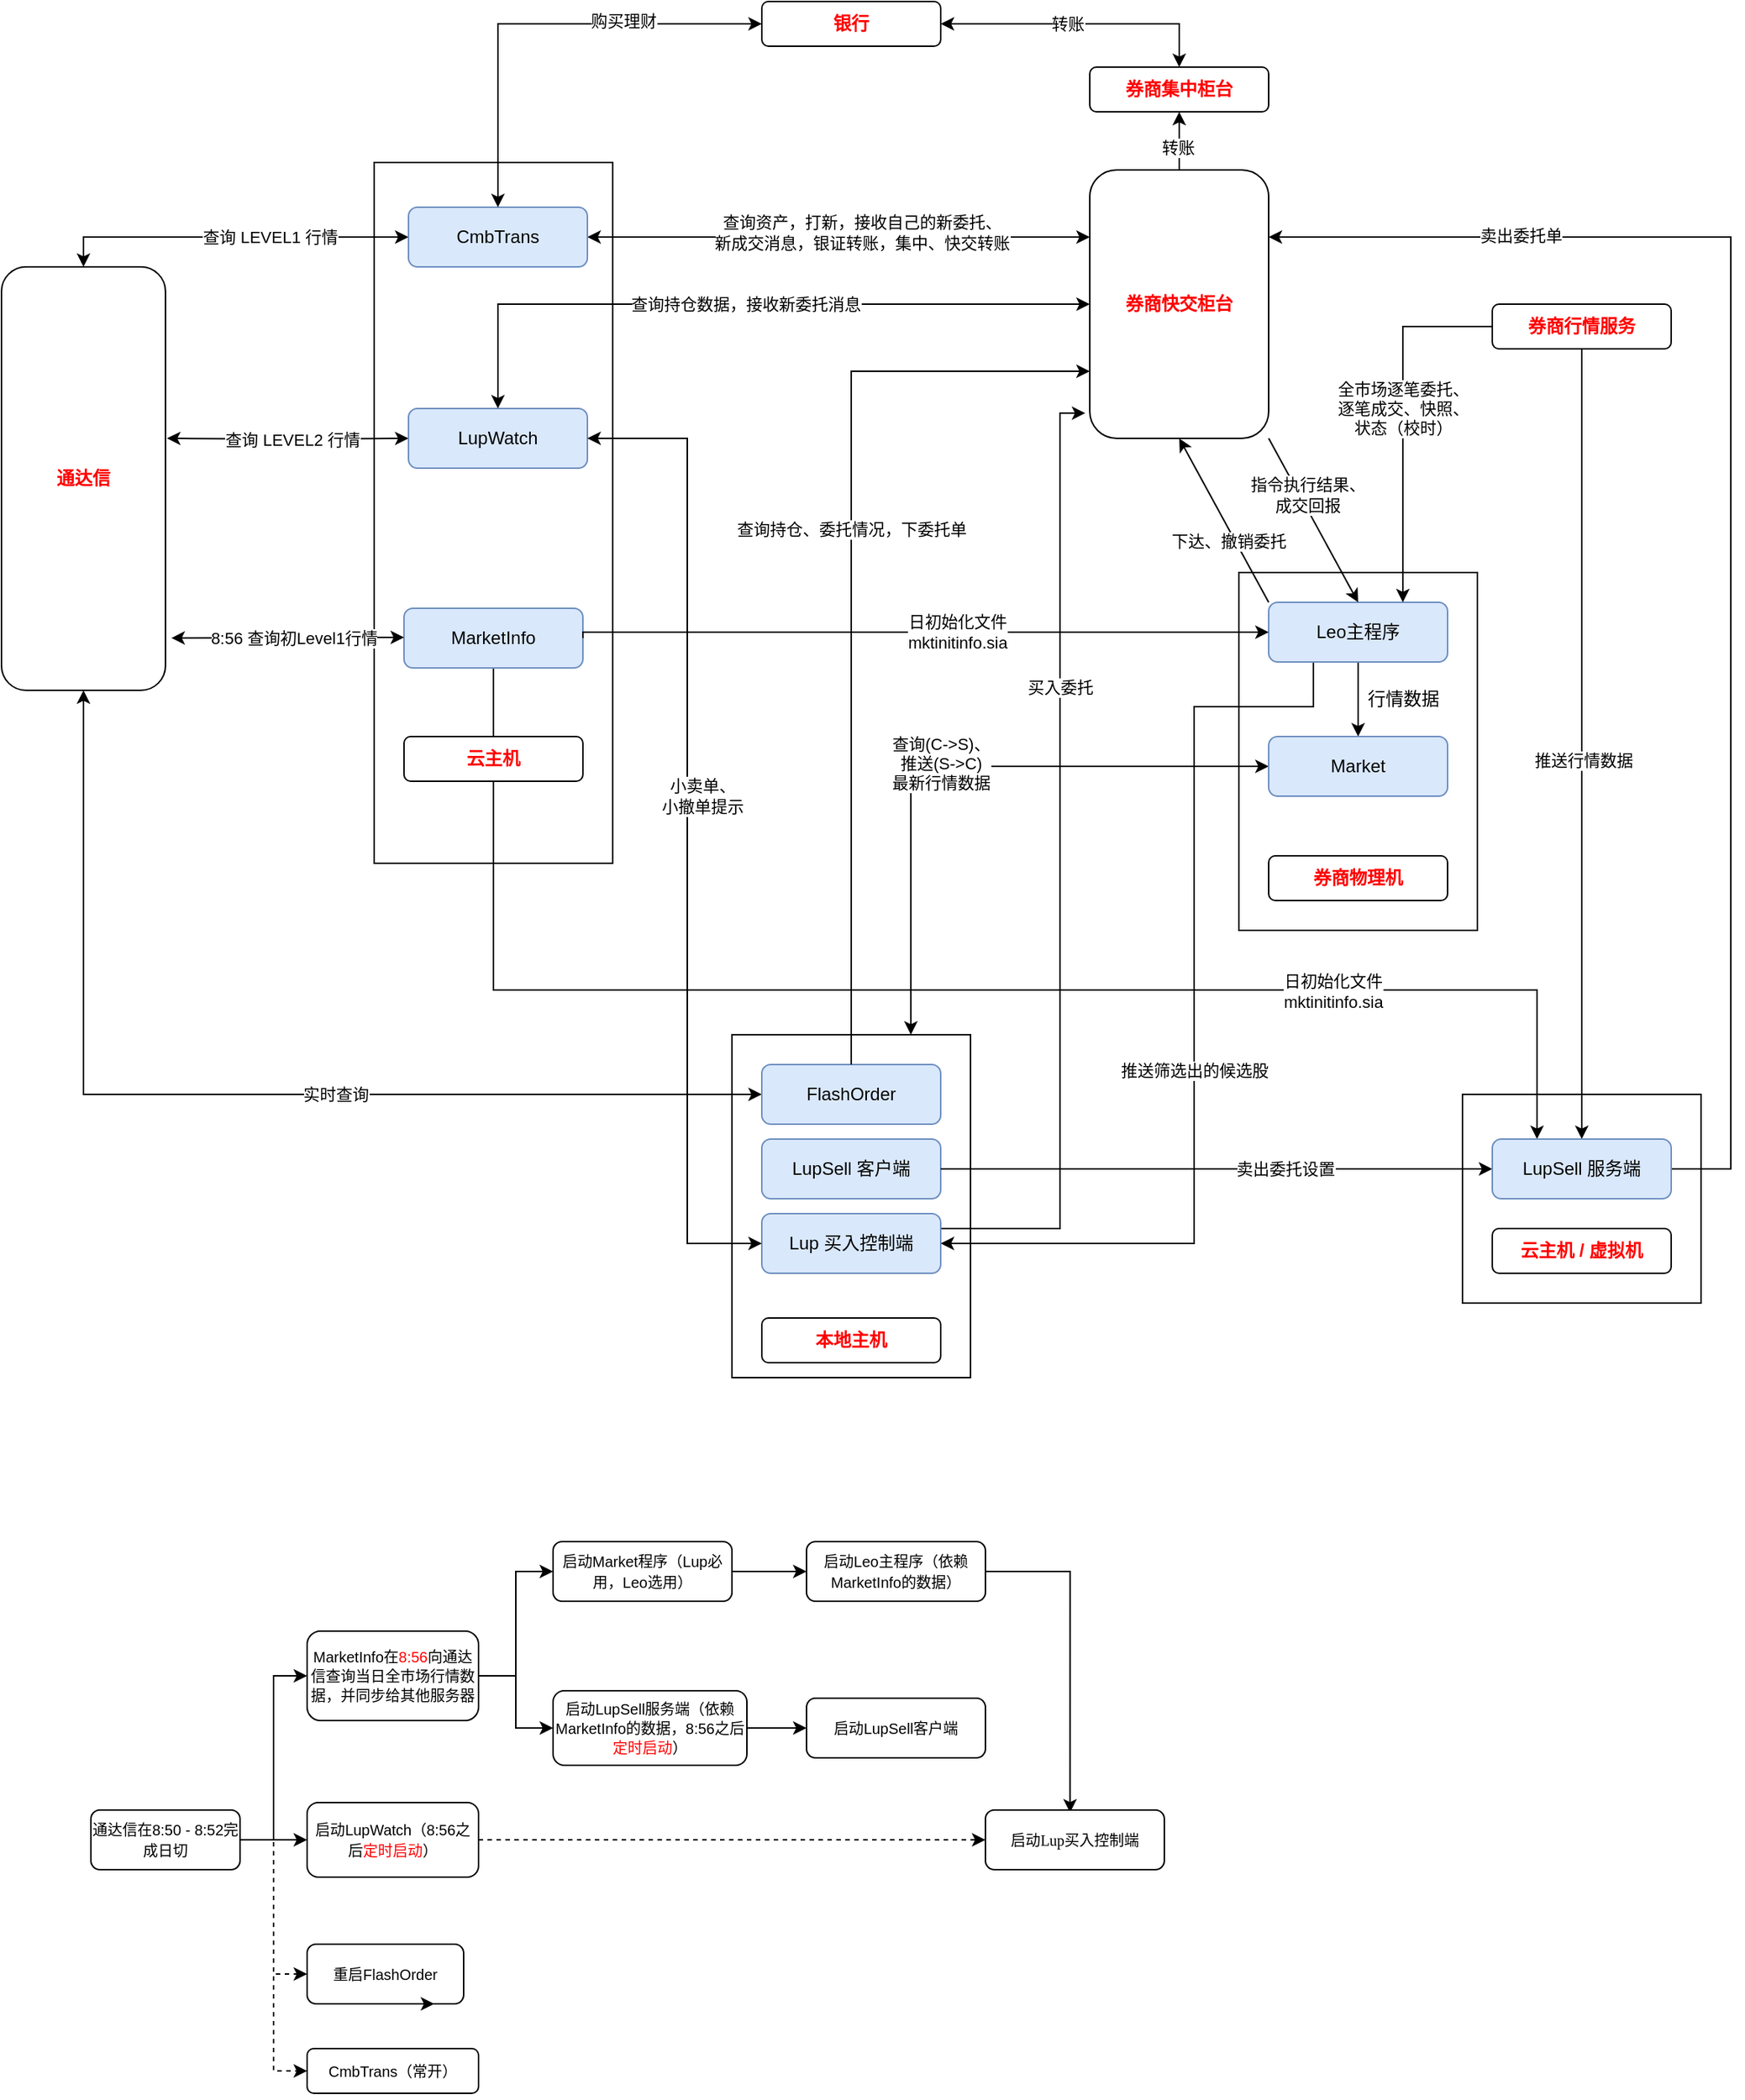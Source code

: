 <mxfile version="14.8.4" type="github">
  <diagram id="zWjm_z63V3XgTVhYP8XZ" name="Page-1">
    <mxGraphModel dx="1055" dy="600" grid="1" gridSize="10" guides="1" tooltips="1" connect="1" arrows="1" fold="1" page="1" pageScale="1" pageWidth="1200" pageHeight="1920" math="0" shadow="0">
      <root>
        <mxCell id="0" />
        <mxCell id="1" parent="0" />
        <mxCell id="GFzgaptC59pULxbVYTi3-101" value="" style="rounded=0;whiteSpace=wrap;html=1;" parent="1" vertex="1">
          <mxGeometry x="1010" y="840" width="160" height="140" as="geometry" />
        </mxCell>
        <mxCell id="GFzgaptC59pULxbVYTi3-2" value="" style="rounded=0;whiteSpace=wrap;html=1;" parent="1" vertex="1">
          <mxGeometry x="520" y="800" width="160" height="230" as="geometry" />
        </mxCell>
        <mxCell id="GFzgaptC59pULxbVYTi3-75" style="edgeStyle=orthogonalEdgeStyle;rounded=0;orthogonalLoop=1;jettySize=auto;html=1;exitX=0;exitY=0.5;exitDx=0;exitDy=0;entryX=0.5;entryY=1;entryDx=0;entryDy=0;fontColor=#FF0000;startArrow=classic;startFill=1;" parent="1" source="GFzgaptC59pULxbVYTi3-3" target="GFzgaptC59pULxbVYTi3-17" edge="1">
          <mxGeometry relative="1" as="geometry" />
        </mxCell>
        <mxCell id="GFzgaptC59pULxbVYTi3-76" value="实时查询" style="edgeLabel;html=1;align=center;verticalAlign=middle;resizable=0;points=[];" parent="GFzgaptC59pULxbVYTi3-75" vertex="1" connectable="0">
          <mxGeometry x="0.005" y="1" relative="1" as="geometry">
            <mxPoint x="79" y="-1" as="offset" />
          </mxGeometry>
        </mxCell>
        <mxCell id="GFzgaptC59pULxbVYTi3-3" value="FlashOrder" style="rounded=1;whiteSpace=wrap;html=1;fillColor=#dae8fc;strokeColor=#6c8ebf;" parent="1" vertex="1">
          <mxGeometry x="540" y="820" width="120" height="40" as="geometry" />
        </mxCell>
        <mxCell id="GFzgaptC59pULxbVYTi3-4" value="LupSell 客户端" style="rounded=1;whiteSpace=wrap;html=1;fillColor=#dae8fc;strokeColor=#6c8ebf;" parent="1" vertex="1">
          <mxGeometry x="540" y="870" width="120" height="40" as="geometry" />
        </mxCell>
        <mxCell id="GFzgaptC59pULxbVYTi3-56" style="edgeStyle=orthogonalEdgeStyle;rounded=0;orthogonalLoop=1;jettySize=auto;html=1;exitX=1;exitY=0.25;exitDx=0;exitDy=0;startArrow=none;startFill=0;entryX=-0.025;entryY=0.906;entryDx=0;entryDy=0;entryPerimeter=0;" parent="1" source="GFzgaptC59pULxbVYTi3-5" target="GFzgaptC59pULxbVYTi3-18" edge="1">
          <mxGeometry relative="1" as="geometry">
            <mxPoint x="660" y="955" as="sourcePoint" />
            <mxPoint x="800" y="400" as="targetPoint" />
            <Array as="points">
              <mxPoint x="740" y="930" />
              <mxPoint x="740" y="383" />
            </Array>
          </mxGeometry>
        </mxCell>
        <mxCell id="GFzgaptC59pULxbVYTi3-58" value="买入委托" style="edgeLabel;html=1;align=center;verticalAlign=middle;resizable=0;points=[];" parent="GFzgaptC59pULxbVYTi3-56" vertex="1" connectable="0">
          <mxGeometry x="-0.495" y="-2" relative="1" as="geometry">
            <mxPoint x="-2" y="-281" as="offset" />
          </mxGeometry>
        </mxCell>
        <mxCell id="GFzgaptC59pULxbVYTi3-5" value="Lup 买入控制端" style="rounded=1;whiteSpace=wrap;html=1;fillColor=#dae8fc;strokeColor=#6c8ebf;" parent="1" vertex="1">
          <mxGeometry x="540" y="920" width="120" height="40" as="geometry" />
        </mxCell>
        <mxCell id="GFzgaptC59pULxbVYTi3-7" value="" style="rounded=0;whiteSpace=wrap;html=1;" parent="1" vertex="1">
          <mxGeometry x="280" y="215" width="160" height="470" as="geometry" />
        </mxCell>
        <mxCell id="GFzgaptC59pULxbVYTi3-39" style="edgeStyle=orthogonalEdgeStyle;rounded=0;orthogonalLoop=1;jettySize=auto;html=1;exitX=1;exitY=0.5;exitDx=0;exitDy=0;entryX=0;entryY=0.25;entryDx=0;entryDy=0;startArrow=classic;startFill=1;" parent="1" source="GFzgaptC59pULxbVYTi3-8" target="GFzgaptC59pULxbVYTi3-18" edge="1">
          <mxGeometry relative="1" as="geometry">
            <Array as="points">
              <mxPoint x="460" y="265" />
              <mxPoint x="460" y="265" />
            </Array>
          </mxGeometry>
        </mxCell>
        <mxCell id="GFzgaptC59pULxbVYTi3-84" value="查询资产，打新，接收自己的新委托、&lt;br&gt;新成交消息，银证转账，集中、快交转账" style="edgeLabel;html=1;align=center;verticalAlign=middle;resizable=0;points=[];" parent="GFzgaptC59pULxbVYTi3-39" vertex="1" connectable="0">
          <mxGeometry x="0.216" relative="1" as="geometry">
            <mxPoint x="-21" y="-3" as="offset" />
          </mxGeometry>
        </mxCell>
        <mxCell id="GFzgaptC59pULxbVYTi3-44" style="edgeStyle=orthogonalEdgeStyle;rounded=0;orthogonalLoop=1;jettySize=auto;html=1;entryX=0;entryY=0.5;entryDx=0;entryDy=0;startArrow=classic;startFill=1;" parent="1" target="GFzgaptC59pULxbVYTi3-10" edge="1">
          <mxGeometry relative="1" as="geometry">
            <mxPoint x="141" y="400" as="sourcePoint" />
            <Array as="points" />
          </mxGeometry>
        </mxCell>
        <mxCell id="GFzgaptC59pULxbVYTi3-80" value="查询 LEVEL2 行情" style="edgeLabel;html=1;align=center;verticalAlign=middle;resizable=0;points=[];" parent="GFzgaptC59pULxbVYTi3-44" vertex="1" connectable="0">
          <mxGeometry x="-0.06" y="1" relative="1" as="geometry">
            <mxPoint x="7" y="1" as="offset" />
          </mxGeometry>
        </mxCell>
        <mxCell id="GFzgaptC59pULxbVYTi3-48" style="edgeStyle=orthogonalEdgeStyle;rounded=0;orthogonalLoop=1;jettySize=auto;html=1;exitX=0.5;exitY=0;exitDx=0;exitDy=0;entryX=0.5;entryY=1;entryDx=0;entryDy=0;startArrow=none;startFill=0;" parent="1" source="GFzgaptC59pULxbVYTi3-18" target="GFzgaptC59pULxbVYTi3-86" edge="1">
          <mxGeometry relative="1" as="geometry" />
        </mxCell>
        <mxCell id="GFzgaptC59pULxbVYTi3-49" value="转账" style="edgeLabel;html=1;align=center;verticalAlign=middle;resizable=0;points=[];" parent="GFzgaptC59pULxbVYTi3-48" vertex="1" connectable="0">
          <mxGeometry x="0.163" y="1" relative="1" as="geometry">
            <mxPoint y="7" as="offset" />
          </mxGeometry>
        </mxCell>
        <mxCell id="GFzgaptC59pULxbVYTi3-91" style="edgeStyle=orthogonalEdgeStyle;rounded=0;orthogonalLoop=1;jettySize=auto;html=1;exitX=0;exitY=0.5;exitDx=0;exitDy=0;entryX=0.5;entryY=0;entryDx=0;entryDy=0;fontColor=#FF0000;startArrow=classic;startFill=1;" parent="1" source="GFzgaptC59pULxbVYTi3-8" target="GFzgaptC59pULxbVYTi3-17" edge="1">
          <mxGeometry relative="1" as="geometry">
            <Array as="points">
              <mxPoint x="85" y="265" />
            </Array>
          </mxGeometry>
        </mxCell>
        <mxCell id="GFzgaptC59pULxbVYTi3-93" value="查询 LEVEL1 行情" style="edgeLabel;html=1;align=center;verticalAlign=middle;resizable=0;points=[];" parent="GFzgaptC59pULxbVYTi3-91" vertex="1" connectable="0">
          <mxGeometry x="-0.216" relative="1" as="geometry">
            <mxPoint as="offset" />
          </mxGeometry>
        </mxCell>
        <mxCell id="GFzgaptC59pULxbVYTi3-8" value="CmbTrans" style="rounded=1;whiteSpace=wrap;html=1;fillColor=#dae8fc;strokeColor=#6c8ebf;" parent="1" vertex="1">
          <mxGeometry x="303" y="245" width="120" height="40" as="geometry" />
        </mxCell>
        <mxCell id="9MpZREbGWWfROIw2DjPy-7" style="edgeStyle=orthogonalEdgeStyle;rounded=0;orthogonalLoop=1;jettySize=auto;html=1;exitX=0.5;exitY=1;exitDx=0;exitDy=0;entryX=0.25;entryY=0;entryDx=0;entryDy=0;shadow=0;startArrow=none;startFill=0;" parent="1" source="GFzgaptC59pULxbVYTi3-9" target="GFzgaptC59pULxbVYTi3-71" edge="1">
          <mxGeometry relative="1" as="geometry">
            <Array as="points">
              <mxPoint x="360" y="770" />
              <mxPoint x="1060" y="770" />
            </Array>
          </mxGeometry>
        </mxCell>
        <mxCell id="9MpZREbGWWfROIw2DjPy-8" value="日初始化文件&lt;br&gt;mktinitinfo.sia" style="edgeLabel;html=1;align=center;verticalAlign=middle;resizable=0;points=[];" parent="9MpZREbGWWfROIw2DjPy-7" vertex="1" connectable="0">
          <mxGeometry x="0.449" y="-1" relative="1" as="geometry">
            <mxPoint x="43" as="offset" />
          </mxGeometry>
        </mxCell>
        <mxCell id="GFzgaptC59pULxbVYTi3-9" value="MarketInfo" style="rounded=1;whiteSpace=wrap;html=1;fillColor=#dae8fc;strokeColor=#6c8ebf;" parent="1" vertex="1">
          <mxGeometry x="300" y="514" width="120" height="40" as="geometry" />
        </mxCell>
        <mxCell id="GFzgaptC59pULxbVYTi3-10" value="LupWatch" style="rounded=1;whiteSpace=wrap;html=1;fillColor=#dae8fc;strokeColor=#6c8ebf;" parent="1" vertex="1">
          <mxGeometry x="303" y="380" width="120" height="40" as="geometry" />
        </mxCell>
        <mxCell id="GFzgaptC59pULxbVYTi3-12" value="" style="rounded=0;whiteSpace=wrap;html=1;" parent="1" vertex="1">
          <mxGeometry x="860" y="490" width="160" height="240" as="geometry" />
        </mxCell>
        <mxCell id="GFzgaptC59pULxbVYTi3-11" value="券商物理机" style="rounded=1;whiteSpace=wrap;html=1;fontColor=#FF0000;fontStyle=1" parent="1" vertex="1">
          <mxGeometry x="880" y="680" width="120" height="30" as="geometry" />
        </mxCell>
        <mxCell id="GFzgaptC59pULxbVYTi3-20" style="edgeStyle=orthogonalEdgeStyle;rounded=0;orthogonalLoop=1;jettySize=auto;html=1;exitX=0.5;exitY=1;exitDx=0;exitDy=0;entryX=0.5;entryY=0;entryDx=0;entryDy=0;" parent="1" source="GFzgaptC59pULxbVYTi3-13" target="GFzgaptC59pULxbVYTi3-14" edge="1">
          <mxGeometry relative="1" as="geometry" />
        </mxCell>
        <mxCell id="GFzgaptC59pULxbVYTi3-22" style="rounded=0;orthogonalLoop=1;jettySize=auto;html=1;exitX=0;exitY=0;exitDx=0;exitDy=0;entryX=0.5;entryY=1;entryDx=0;entryDy=0;startArrow=none;startFill=0;" parent="1" source="GFzgaptC59pULxbVYTi3-13" target="GFzgaptC59pULxbVYTi3-18" edge="1">
          <mxGeometry relative="1" as="geometry" />
        </mxCell>
        <mxCell id="GFzgaptC59pULxbVYTi3-23" value="下达、撤销委托" style="edgeLabel;html=1;align=center;verticalAlign=middle;resizable=0;points=[];" parent="GFzgaptC59pULxbVYTi3-22" vertex="1" connectable="0">
          <mxGeometry x="-0.215" y="4" relative="1" as="geometry">
            <mxPoint as="offset" />
          </mxGeometry>
        </mxCell>
        <mxCell id="9MpZREbGWWfROIw2DjPy-3" style="edgeStyle=orthogonalEdgeStyle;rounded=0;orthogonalLoop=1;jettySize=auto;html=1;exitX=0.25;exitY=1;exitDx=0;exitDy=0;entryX=1;entryY=0.5;entryDx=0;entryDy=0;startArrow=none;startFill=0;fillColor=#e51400;" parent="1" source="GFzgaptC59pULxbVYTi3-13" target="GFzgaptC59pULxbVYTi3-5" edge="1">
          <mxGeometry relative="1" as="geometry">
            <Array as="points">
              <mxPoint x="910" y="580" />
              <mxPoint x="830" y="580" />
              <mxPoint x="830" y="940" />
            </Array>
          </mxGeometry>
        </mxCell>
        <mxCell id="9MpZREbGWWfROIw2DjPy-4" value="推送筛选出的候选股" style="edgeLabel;html=1;align=center;verticalAlign=middle;resizable=0;points=[];" parent="9MpZREbGWWfROIw2DjPy-3" vertex="1" connectable="0">
          <mxGeometry x="-0.11" relative="1" as="geometry">
            <mxPoint y="69" as="offset" />
          </mxGeometry>
        </mxCell>
        <mxCell id="GFzgaptC59pULxbVYTi3-13" value="Leo主程序" style="rounded=1;whiteSpace=wrap;html=1;fillColor=#dae8fc;strokeColor=#6c8ebf;" parent="1" vertex="1">
          <mxGeometry x="880" y="510" width="120" height="40" as="geometry" />
        </mxCell>
        <mxCell id="GFzgaptC59pULxbVYTi3-46" style="edgeStyle=orthogonalEdgeStyle;rounded=0;orthogonalLoop=1;jettySize=auto;html=1;exitX=0;exitY=0.5;exitDx=0;exitDy=0;entryX=0.75;entryY=0;entryDx=0;entryDy=0;startArrow=classic;startFill=1;" parent="1" source="GFzgaptC59pULxbVYTi3-14" target="GFzgaptC59pULxbVYTi3-2" edge="1">
          <mxGeometry relative="1" as="geometry" />
        </mxCell>
        <mxCell id="GFzgaptC59pULxbVYTi3-54" value="查询(C-&amp;gt;S)、&lt;br&gt;推送(S-&amp;gt;C)&lt;br&gt;最新行情数据" style="edgeLabel;html=1;align=center;verticalAlign=middle;resizable=0;points=[];" parent="GFzgaptC59pULxbVYTi3-46" vertex="1" connectable="0">
          <mxGeometry x="0.505" y="3" relative="1" as="geometry">
            <mxPoint x="17" y="-78" as="offset" />
          </mxGeometry>
        </mxCell>
        <mxCell id="GFzgaptC59pULxbVYTi3-14" value="Market" style="rounded=1;whiteSpace=wrap;html=1;fillColor=#dae8fc;strokeColor=#6c8ebf;" parent="1" vertex="1">
          <mxGeometry x="880" y="600" width="120" height="40" as="geometry" />
        </mxCell>
        <mxCell id="GFzgaptC59pULxbVYTi3-34" style="edgeStyle=orthogonalEdgeStyle;rounded=0;orthogonalLoop=1;jettySize=auto;html=1;exitX=0;exitY=0.5;exitDx=0;exitDy=0;entryX=0.5;entryY=0;entryDx=0;entryDy=0;startArrow=classic;startFill=1;" parent="1" source="GFzgaptC59pULxbVYTi3-47" target="GFzgaptC59pULxbVYTi3-8" edge="1">
          <mxGeometry relative="1" as="geometry" />
        </mxCell>
        <mxCell id="GFzgaptC59pULxbVYTi3-35" value="购买理财" style="edgeLabel;html=1;align=center;verticalAlign=middle;resizable=0;points=[];" parent="GFzgaptC59pULxbVYTi3-34" vertex="1" connectable="0">
          <mxGeometry x="-0.092" y="3" relative="1" as="geometry">
            <mxPoint x="43" y="-5" as="offset" />
          </mxGeometry>
        </mxCell>
        <mxCell id="GFzgaptC59pULxbVYTi3-41" style="edgeStyle=orthogonalEdgeStyle;rounded=0;orthogonalLoop=1;jettySize=auto;html=1;startArrow=classic;startFill=1;exitX=1.036;exitY=0.938;exitDx=0;exitDy=0;exitPerimeter=0;" parent="1" edge="1">
          <mxGeometry relative="1" as="geometry">
            <mxPoint x="143.96" y="533.892" as="sourcePoint" />
            <Array as="points">
              <mxPoint x="144" y="533.5" />
            </Array>
            <mxPoint x="300" y="533.5" as="targetPoint" />
          </mxGeometry>
        </mxCell>
        <mxCell id="GFzgaptC59pULxbVYTi3-42" value="8:56 查询初Level1行情" style="edgeLabel;html=1;align=center;verticalAlign=middle;resizable=0;points=[];" parent="GFzgaptC59pULxbVYTi3-41" vertex="1" connectable="0">
          <mxGeometry x="-0.24" y="1" relative="1" as="geometry">
            <mxPoint x="22" y="1" as="offset" />
          </mxGeometry>
        </mxCell>
        <mxCell id="GFzgaptC59pULxbVYTi3-17" value="通达信" style="rounded=1;whiteSpace=wrap;html=1;fontColor=#FF0000;fontStyle=1" parent="1" vertex="1">
          <mxGeometry x="30" y="285" width="110" height="284" as="geometry" />
        </mxCell>
        <mxCell id="GFzgaptC59pULxbVYTi3-25" style="edgeStyle=none;rounded=0;orthogonalLoop=1;jettySize=auto;html=1;exitX=1;exitY=1;exitDx=0;exitDy=0;entryX=0.5;entryY=0;entryDx=0;entryDy=0;startArrow=none;startFill=0;" parent="1" source="GFzgaptC59pULxbVYTi3-18" target="GFzgaptC59pULxbVYTi3-13" edge="1">
          <mxGeometry relative="1" as="geometry" />
        </mxCell>
        <mxCell id="GFzgaptC59pULxbVYTi3-27" value="指令执行结果、&lt;br&gt;成交回报" style="edgeLabel;html=1;align=center;verticalAlign=middle;resizable=0;points=[];" parent="GFzgaptC59pULxbVYTi3-25" vertex="1" connectable="0">
          <mxGeometry x="-0.277" y="4" relative="1" as="geometry">
            <mxPoint as="offset" />
          </mxGeometry>
        </mxCell>
        <mxCell id="GFzgaptC59pULxbVYTi3-81" style="edgeStyle=orthogonalEdgeStyle;rounded=0;orthogonalLoop=1;jettySize=auto;html=1;exitX=0;exitY=0.5;exitDx=0;exitDy=0;fontColor=#FF0000;startArrow=classic;startFill=1;" parent="1" source="GFzgaptC59pULxbVYTi3-18" edge="1">
          <mxGeometry relative="1" as="geometry">
            <Array as="points">
              <mxPoint x="363" y="310" />
            </Array>
            <mxPoint x="363" y="380" as="targetPoint" />
          </mxGeometry>
        </mxCell>
        <mxCell id="GFzgaptC59pULxbVYTi3-82" value="查询持仓数据，接收新委托消息" style="edgeLabel;html=1;align=center;verticalAlign=middle;resizable=0;points=[];" parent="GFzgaptC59pULxbVYTi3-81" vertex="1" connectable="0">
          <mxGeometry x="-0.38" y="3" relative="1" as="geometry">
            <mxPoint x="-86" y="-3" as="offset" />
          </mxGeometry>
        </mxCell>
        <mxCell id="GFzgaptC59pULxbVYTi3-18" value="券商快交柜台" style="rounded=1;whiteSpace=wrap;html=1;fontStyle=1;fontColor=#FF0000;" parent="1" vertex="1">
          <mxGeometry x="760" y="220" width="120" height="180" as="geometry" />
        </mxCell>
        <mxCell id="GFzgaptC59pULxbVYTi3-28" style="edgeStyle=orthogonalEdgeStyle;rounded=0;orthogonalLoop=1;jettySize=auto;html=1;exitX=0;exitY=0.5;exitDx=0;exitDy=0;entryX=0.75;entryY=0;entryDx=0;entryDy=0;startArrow=none;startFill=0;" parent="1" source="GFzgaptC59pULxbVYTi3-19" target="GFzgaptC59pULxbVYTi3-13" edge="1">
          <mxGeometry relative="1" as="geometry" />
        </mxCell>
        <mxCell id="GFzgaptC59pULxbVYTi3-30" value="全市场逐笔委托、&lt;br&gt;逐笔成交、快照、&lt;br&gt;状态（校时）" style="edgeLabel;html=1;align=center;verticalAlign=middle;resizable=0;points=[];" parent="GFzgaptC59pULxbVYTi3-28" vertex="1" connectable="0">
          <mxGeometry x="-0.414" y="3" relative="1" as="geometry">
            <mxPoint x="-3" y="43" as="offset" />
          </mxGeometry>
        </mxCell>
        <mxCell id="GFzgaptC59pULxbVYTi3-19" value="券商行情服务" style="rounded=1;whiteSpace=wrap;html=1;fontColor=#FF0000;fontStyle=1" parent="1" vertex="1">
          <mxGeometry x="1030" y="310" width="120" height="30" as="geometry" />
        </mxCell>
        <mxCell id="GFzgaptC59pULxbVYTi3-36" value="行情数据" style="text;html=1;resizable=0;autosize=1;align=center;verticalAlign=middle;points=[];fillColor=none;strokeColor=none;rounded=0;" parent="1" vertex="1">
          <mxGeometry x="940" y="565" width="60" height="20" as="geometry" />
        </mxCell>
        <mxCell id="GFzgaptC59pULxbVYTi3-47" value="银行" style="rounded=1;whiteSpace=wrap;html=1;fontColor=#FF0000;fontStyle=1" parent="1" vertex="1">
          <mxGeometry x="540" y="107" width="120" height="30" as="geometry" />
        </mxCell>
        <mxCell id="GFzgaptC59pULxbVYTi3-51" style="edgeStyle=orthogonalEdgeStyle;rounded=0;orthogonalLoop=1;jettySize=auto;html=1;entryX=0;entryY=0.75;entryDx=0;entryDy=0;startArrow=none;startFill=0;exitX=0.5;exitY=0;exitDx=0;exitDy=0;" parent="1" source="GFzgaptC59pULxbVYTi3-3" target="GFzgaptC59pULxbVYTi3-18" edge="1">
          <mxGeometry relative="1" as="geometry">
            <mxPoint x="650" y="820" as="sourcePoint" />
            <Array as="points">
              <mxPoint x="600" y="355" />
            </Array>
          </mxGeometry>
        </mxCell>
        <mxCell id="GFzgaptC59pULxbVYTi3-77" value="查询持仓、委托情况，下委托单" style="edgeLabel;html=1;align=center;verticalAlign=middle;resizable=0;points=[];" parent="GFzgaptC59pULxbVYTi3-51" vertex="1" connectable="0">
          <mxGeometry x="0.205" y="2" relative="1" as="geometry">
            <mxPoint x="2" y="17" as="offset" />
          </mxGeometry>
        </mxCell>
        <mxCell id="GFzgaptC59pULxbVYTi3-55" style="edgeStyle=orthogonalEdgeStyle;rounded=0;orthogonalLoop=1;jettySize=auto;html=1;exitX=1;exitY=0.5;exitDx=0;exitDy=0;entryX=0;entryY=0.5;entryDx=0;entryDy=0;startArrow=none;startFill=0;" parent="1" source="GFzgaptC59pULxbVYTi3-4" target="GFzgaptC59pULxbVYTi3-71" edge="1">
          <mxGeometry relative="1" as="geometry">
            <Array as="points">
              <mxPoint x="910" y="890" />
              <mxPoint x="910" y="890" />
            </Array>
          </mxGeometry>
        </mxCell>
        <mxCell id="GFzgaptC59pULxbVYTi3-57" value="卖出委托设置" style="edgeLabel;html=1;align=center;verticalAlign=middle;resizable=0;points=[];" parent="GFzgaptC59pULxbVYTi3-55" vertex="1" connectable="0">
          <mxGeometry x="-0.424" y="-1" relative="1" as="geometry">
            <mxPoint x="124" y="-1" as="offset" />
          </mxGeometry>
        </mxCell>
        <mxCell id="GFzgaptC59pULxbVYTi3-68" style="edgeStyle=orthogonalEdgeStyle;rounded=0;orthogonalLoop=1;jettySize=auto;html=1;fontColor=#000000;startArrow=none;startFill=0;exitX=1;exitY=0.5;exitDx=0;exitDy=0;" parent="1" source="GFzgaptC59pULxbVYTi3-9" edge="1">
          <mxGeometry relative="1" as="geometry">
            <mxPoint x="880" y="530" as="targetPoint" />
            <Array as="points">
              <mxPoint x="420" y="530" />
            </Array>
            <mxPoint x="420" y="530" as="sourcePoint" />
          </mxGeometry>
        </mxCell>
        <mxCell id="GFzgaptC59pULxbVYTi3-69" value="日初始化文件&lt;br&gt;mktinitinfo.sia" style="edgeLabel;html=1;align=center;verticalAlign=middle;resizable=0;points=[];fontColor=#000000;" parent="GFzgaptC59pULxbVYTi3-68" vertex="1" connectable="0">
          <mxGeometry x="-0.184" y="2" relative="1" as="geometry">
            <mxPoint x="65" y="2" as="offset" />
          </mxGeometry>
        </mxCell>
        <mxCell id="GFzgaptC59pULxbVYTi3-72" style="edgeStyle=orthogonalEdgeStyle;rounded=0;orthogonalLoop=1;jettySize=auto;html=1;exitX=0.433;exitY=1;exitDx=0;exitDy=0;fontColor=#FF0000;startArrow=none;startFill=0;exitPerimeter=0;entryX=0.5;entryY=0;entryDx=0;entryDy=0;" parent="1" source="GFzgaptC59pULxbVYTi3-19" target="GFzgaptC59pULxbVYTi3-71" edge="1">
          <mxGeometry relative="1" as="geometry">
            <mxPoint x="1090" y="880" as="targetPoint" />
            <Array as="points">
              <mxPoint x="1090" y="340" />
            </Array>
          </mxGeometry>
        </mxCell>
        <mxCell id="9MpZREbGWWfROIw2DjPy-2" value="推送行情数据" style="edgeLabel;html=1;align=center;verticalAlign=middle;resizable=0;points=[];" parent="GFzgaptC59pULxbVYTi3-72" vertex="1" connectable="0">
          <mxGeometry x="0.055" y="1" relative="1" as="geometry">
            <mxPoint as="offset" />
          </mxGeometry>
        </mxCell>
        <mxCell id="GFzgaptC59pULxbVYTi3-73" style="edgeStyle=orthogonalEdgeStyle;rounded=0;orthogonalLoop=1;jettySize=auto;html=1;exitX=1;exitY=0.5;exitDx=0;exitDy=0;fontColor=#FF0000;startArrow=none;startFill=0;entryX=1;entryY=0.25;entryDx=0;entryDy=0;" parent="1" source="GFzgaptC59pULxbVYTi3-71" target="GFzgaptC59pULxbVYTi3-18" edge="1">
          <mxGeometry relative="1" as="geometry">
            <Array as="points">
              <mxPoint x="1190" y="890" />
              <mxPoint x="1190" y="265" />
            </Array>
          </mxGeometry>
        </mxCell>
        <mxCell id="GFzgaptC59pULxbVYTi3-104" value="卖出委托单" style="edgeLabel;html=1;align=center;verticalAlign=middle;resizable=0;points=[];fontColor=#000000;" parent="GFzgaptC59pULxbVYTi3-73" vertex="1" connectable="0">
          <mxGeometry x="0.654" y="-1" relative="1" as="geometry">
            <mxPoint as="offset" />
          </mxGeometry>
        </mxCell>
        <mxCell id="GFzgaptC59pULxbVYTi3-71" value="LupSell 服务端" style="rounded=1;whiteSpace=wrap;html=1;fillColor=#dae8fc;strokeColor=#6c8ebf;" parent="1" vertex="1">
          <mxGeometry x="1030" y="870" width="120" height="40" as="geometry" />
        </mxCell>
        <mxCell id="GFzgaptC59pULxbVYTi3-87" style="edgeStyle=orthogonalEdgeStyle;rounded=0;orthogonalLoop=1;jettySize=auto;html=1;exitX=0.5;exitY=0;exitDx=0;exitDy=0;entryX=1;entryY=0.5;entryDx=0;entryDy=0;fontColor=#FF0000;startArrow=classic;startFill=1;" parent="1" source="GFzgaptC59pULxbVYTi3-86" target="GFzgaptC59pULxbVYTi3-47" edge="1">
          <mxGeometry relative="1" as="geometry" />
        </mxCell>
        <mxCell id="GFzgaptC59pULxbVYTi3-95" value="转账" style="edgeLabel;html=1;align=center;verticalAlign=middle;resizable=0;points=[];" parent="GFzgaptC59pULxbVYTi3-87" vertex="1" connectable="0">
          <mxGeometry x="0.106" relative="1" as="geometry">
            <mxPoint as="offset" />
          </mxGeometry>
        </mxCell>
        <mxCell id="GFzgaptC59pULxbVYTi3-86" value="券商集中柜台" style="rounded=1;whiteSpace=wrap;html=1;fontColor=#FF0000;fontStyle=1;fontSize=12;" parent="1" vertex="1">
          <mxGeometry x="760" y="151" width="120" height="30" as="geometry" />
        </mxCell>
        <mxCell id="GFzgaptC59pULxbVYTi3-6" value="云主机" style="rounded=1;whiteSpace=wrap;html=1;fontColor=#FF0000;fontStyle=1" parent="1" vertex="1">
          <mxGeometry x="300" y="600" width="120" height="30" as="geometry" />
        </mxCell>
        <mxCell id="GFzgaptC59pULxbVYTi3-102" value="云主机 / 虚拟机" style="rounded=1;whiteSpace=wrap;html=1;fontColor=#FF0000;fontStyle=1" parent="1" vertex="1">
          <mxGeometry x="1030" y="930" width="120" height="30" as="geometry" />
        </mxCell>
        <mxCell id="GFzgaptC59pULxbVYTi3-1" value="本地主机" style="rounded=1;whiteSpace=wrap;html=1;fontColor=#FF0000;fontStyle=1" parent="1" vertex="1">
          <mxGeometry x="540" y="990" width="120" height="30" as="geometry" />
        </mxCell>
        <mxCell id="GFzgaptC59pULxbVYTi3-78" style="edgeStyle=orthogonalEdgeStyle;rounded=0;orthogonalLoop=1;jettySize=auto;html=1;exitX=1;exitY=0.5;exitDx=0;exitDy=0;entryX=0;entryY=0.5;entryDx=0;entryDy=0;fontColor=#FF0000;startArrow=classic;startFill=1;" parent="1" source="GFzgaptC59pULxbVYTi3-10" target="GFzgaptC59pULxbVYTi3-5" edge="1">
          <mxGeometry relative="1" as="geometry">
            <Array as="points">
              <mxPoint x="490" y="400" />
              <mxPoint x="490" y="940" />
            </Array>
          </mxGeometry>
        </mxCell>
        <mxCell id="GFzgaptC59pULxbVYTi3-79" value="小卖单、&lt;br&gt;小撤单提示" style="edgeLabel;html=1;align=center;verticalAlign=middle;resizable=0;points=[];" parent="GFzgaptC59pULxbVYTi3-78" vertex="1" connectable="0">
          <mxGeometry x="-0.065" y="-1" relative="1" as="geometry">
            <mxPoint x="11" as="offset" />
          </mxGeometry>
        </mxCell>
        <mxCell id="YGjzsFuAqEHbAgfM_WPp-7" style="edgeStyle=orthogonalEdgeStyle;rounded=0;orthogonalLoop=1;jettySize=auto;html=1;exitX=1;exitY=0.5;exitDx=0;exitDy=0;" parent="1" source="YGjzsFuAqEHbAgfM_WPp-2" target="YGjzsFuAqEHbAgfM_WPp-4" edge="1">
          <mxGeometry relative="1" as="geometry" />
        </mxCell>
        <mxCell id="YGjzsFuAqEHbAgfM_WPp-8" style="edgeStyle=orthogonalEdgeStyle;rounded=0;orthogonalLoop=1;jettySize=auto;html=1;exitX=1;exitY=0.5;exitDx=0;exitDy=0;entryX=0;entryY=0.5;entryDx=0;entryDy=0;" parent="1" source="YGjzsFuAqEHbAgfM_WPp-2" target="YGjzsFuAqEHbAgfM_WPp-3" edge="1">
          <mxGeometry relative="1" as="geometry" />
        </mxCell>
        <mxCell id="YGjzsFuAqEHbAgfM_WPp-9" style="edgeStyle=orthogonalEdgeStyle;rounded=0;orthogonalLoop=1;jettySize=auto;html=1;exitX=1;exitY=0.5;exitDx=0;exitDy=0;entryX=0;entryY=0.5;entryDx=0;entryDy=0;dashed=1;" parent="1" source="YGjzsFuAqEHbAgfM_WPp-2" target="YGjzsFuAqEHbAgfM_WPp-5" edge="1">
          <mxGeometry relative="1" as="geometry" />
        </mxCell>
        <mxCell id="YGjzsFuAqEHbAgfM_WPp-22" style="edgeStyle=orthogonalEdgeStyle;rounded=0;orthogonalLoop=1;jettySize=auto;html=1;exitX=1;exitY=0.5;exitDx=0;exitDy=0;entryX=0;entryY=0.5;entryDx=0;entryDy=0;dashed=1;" parent="1" source="YGjzsFuAqEHbAgfM_WPp-2" target="YGjzsFuAqEHbAgfM_WPp-21" edge="1">
          <mxGeometry relative="1" as="geometry" />
        </mxCell>
        <mxCell id="YGjzsFuAqEHbAgfM_WPp-2" value="&lt;p class=&quot;MsoNormal&quot; style=&quot;line-height: 10.0pt&quot;&gt;&lt;span style=&quot;font-size: 7.5pt&quot;&gt;通达信在&lt;span lang=&quot;EN-US&quot;&gt;8:50 - 8:52&lt;/span&gt;完成日切&lt;span lang=&quot;EN-US&quot;&gt;&lt;/span&gt;&lt;/span&gt;&lt;/p&gt;" style="rounded=1;whiteSpace=wrap;html=1;" parent="1" vertex="1">
          <mxGeometry x="90" y="1320" width="100" height="40" as="geometry" />
        </mxCell>
        <mxCell id="YGjzsFuAqEHbAgfM_WPp-17" style="edgeStyle=orthogonalEdgeStyle;rounded=0;orthogonalLoop=1;jettySize=auto;html=1;exitX=1;exitY=0.5;exitDx=0;exitDy=0;entryX=0;entryY=0.5;entryDx=0;entryDy=0;" parent="1" source="YGjzsFuAqEHbAgfM_WPp-3" target="YGjzsFuAqEHbAgfM_WPp-10" edge="1">
          <mxGeometry relative="1" as="geometry" />
        </mxCell>
        <mxCell id="YGjzsFuAqEHbAgfM_WPp-19" style="edgeStyle=orthogonalEdgeStyle;rounded=0;orthogonalLoop=1;jettySize=auto;html=1;exitX=1;exitY=0.5;exitDx=0;exitDy=0;entryX=0;entryY=0.5;entryDx=0;entryDy=0;" parent="1" source="YGjzsFuAqEHbAgfM_WPp-3" target="YGjzsFuAqEHbAgfM_WPp-12" edge="1">
          <mxGeometry relative="1" as="geometry" />
        </mxCell>
        <mxCell id="YGjzsFuAqEHbAgfM_WPp-3" value="&lt;p class=&quot;MsoNormal&quot; style=&quot;line-height: 10.0pt&quot;&gt;&lt;span lang=&quot;EN-US&quot; style=&quot;font-size: 7.5pt&quot;&gt;MarketInfo&lt;/span&gt;&lt;span style=&quot;font-size: 7.5pt&quot;&gt;在&lt;span lang=&quot;EN-US&quot; style=&quot;color: red&quot;&gt;8:56&lt;/span&gt;向通达信查询当日全市场行情数据，并同步给其他服务器&lt;span lang=&quot;EN-US&quot;&gt;&lt;/span&gt;&lt;/span&gt;&lt;/p&gt;" style="rounded=1;whiteSpace=wrap;html=1;" parent="1" vertex="1">
          <mxGeometry x="235" y="1200" width="115" height="60" as="geometry" />
        </mxCell>
        <mxCell id="YGjzsFuAqEHbAgfM_WPp-15" style="edgeStyle=orthogonalEdgeStyle;rounded=0;orthogonalLoop=1;jettySize=auto;html=1;exitX=1;exitY=0.5;exitDx=0;exitDy=0;entryX=0;entryY=0.5;entryDx=0;entryDy=0;dashed=1;" parent="1" source="YGjzsFuAqEHbAgfM_WPp-4" target="YGjzsFuAqEHbAgfM_WPp-14" edge="1">
          <mxGeometry relative="1" as="geometry" />
        </mxCell>
        <mxCell id="YGjzsFuAqEHbAgfM_WPp-4" value="&lt;p class=&quot;MsoNormal&quot; style=&quot;line-height: 10.0pt&quot;&gt;&lt;span style=&quot;font-size: 7.5pt&quot;&gt;启动&lt;span lang=&quot;EN-US&quot;&gt;LupWatch&lt;/span&gt;（8:56之后&lt;font color=&quot;#ff0000&quot;&gt;定时&lt;/font&gt;&lt;span style=&quot;color: red&quot;&gt;启动&lt;/span&gt;）&lt;span lang=&quot;EN-US&quot;&gt;&lt;/span&gt;&lt;/span&gt;&lt;/p&gt;" style="rounded=1;whiteSpace=wrap;html=1;" parent="1" vertex="1">
          <mxGeometry x="235" y="1315" width="115" height="50" as="geometry" />
        </mxCell>
        <mxCell id="YGjzsFuAqEHbAgfM_WPp-5" value="&lt;p class=&quot;MsoNormal&quot; style=&quot;line-height: 10.0pt&quot;&gt;&lt;span style=&quot;font-size: 7.5pt&quot;&gt;重启&lt;span lang=&quot;EN-US&quot;&gt;FlashOrder&lt;/span&gt;&lt;/span&gt;&lt;/p&gt;" style="rounded=1;whiteSpace=wrap;html=1;" parent="1" vertex="1">
          <mxGeometry x="235" y="1410" width="105" height="40" as="geometry" />
        </mxCell>
        <mxCell id="YGjzsFuAqEHbAgfM_WPp-6" style="edgeStyle=orthogonalEdgeStyle;rounded=0;orthogonalLoop=1;jettySize=auto;html=1;exitX=0.75;exitY=1;exitDx=0;exitDy=0;entryX=0.812;entryY=1.021;entryDx=0;entryDy=0;entryPerimeter=0;" parent="1" source="YGjzsFuAqEHbAgfM_WPp-5" target="YGjzsFuAqEHbAgfM_WPp-5" edge="1">
          <mxGeometry relative="1" as="geometry" />
        </mxCell>
        <mxCell id="YGjzsFuAqEHbAgfM_WPp-18" style="edgeStyle=orthogonalEdgeStyle;rounded=0;orthogonalLoop=1;jettySize=auto;html=1;exitX=1;exitY=0.5;exitDx=0;exitDy=0;entryX=0;entryY=0.5;entryDx=0;entryDy=0;" parent="1" source="YGjzsFuAqEHbAgfM_WPp-10" target="YGjzsFuAqEHbAgfM_WPp-11" edge="1">
          <mxGeometry relative="1" as="geometry" />
        </mxCell>
        <mxCell id="YGjzsFuAqEHbAgfM_WPp-10" value="&lt;p class=&quot;MsoNormal&quot; style=&quot;line-height: 10.0pt&quot;&gt;&lt;span style=&quot;font-size: 7.5pt&quot;&gt;启动&lt;span lang=&quot;EN-US&quot;&gt;Market&lt;/span&gt;程序（Lup必用，Leo选用）&lt;span lang=&quot;EN-US&quot;&gt;&lt;/span&gt;&lt;/span&gt;&lt;/p&gt;" style="rounded=1;whiteSpace=wrap;html=1;" parent="1" vertex="1">
          <mxGeometry x="400" y="1140" width="120" height="40" as="geometry" />
        </mxCell>
        <mxCell id="YGjzsFuAqEHbAgfM_WPp-16" style="edgeStyle=orthogonalEdgeStyle;rounded=0;orthogonalLoop=1;jettySize=auto;html=1;exitX=1;exitY=0.5;exitDx=0;exitDy=0;entryX=0.473;entryY=0.043;entryDx=0;entryDy=0;entryPerimeter=0;" parent="1" source="YGjzsFuAqEHbAgfM_WPp-11" target="YGjzsFuAqEHbAgfM_WPp-14" edge="1">
          <mxGeometry relative="1" as="geometry" />
        </mxCell>
        <mxCell id="YGjzsFuAqEHbAgfM_WPp-11" value="&lt;p class=&quot;MsoNormal&quot; style=&quot;line-height: 10.0pt&quot;&gt;&lt;span style=&quot;font-size: 7.5pt&quot;&gt;启动&lt;span lang=&quot;EN-US&quot;&gt;Leo&lt;/span&gt;主程序（依赖&lt;span lang=&quot;EN-US&quot;&gt;MarketInfo&lt;/span&gt;的数据）&lt;span lang=&quot;EN-US&quot;&gt;&lt;/span&gt;&lt;/span&gt;&lt;/p&gt;" style="rounded=1;whiteSpace=wrap;html=1;" parent="1" vertex="1">
          <mxGeometry x="570" y="1140" width="120" height="40" as="geometry" />
        </mxCell>
        <mxCell id="YGjzsFuAqEHbAgfM_WPp-20" style="edgeStyle=orthogonalEdgeStyle;rounded=0;orthogonalLoop=1;jettySize=auto;html=1;exitX=1;exitY=0.5;exitDx=0;exitDy=0;entryX=0;entryY=0.5;entryDx=0;entryDy=0;" parent="1" source="YGjzsFuAqEHbAgfM_WPp-12" target="YGjzsFuAqEHbAgfM_WPp-13" edge="1">
          <mxGeometry relative="1" as="geometry" />
        </mxCell>
        <mxCell id="YGjzsFuAqEHbAgfM_WPp-12" value="&lt;p class=&quot;MsoNormal&quot; style=&quot;line-height: 10.0pt&quot;&gt;&lt;span style=&quot;font-size: 7.5pt&quot;&gt;启动&lt;span lang=&quot;EN-US&quot;&gt;LupSell&lt;/span&gt;服务端（依赖MarketInfo的数据，8:56之后&lt;font color=&quot;#ff0000&quot;&gt;定时启动&lt;/font&gt;）&lt;span lang=&quot;EN-US&quot;&gt;&lt;/span&gt;&lt;/span&gt;&lt;/p&gt;" style="rounded=1;whiteSpace=wrap;html=1;" parent="1" vertex="1">
          <mxGeometry x="400" y="1240" width="130" height="50" as="geometry" />
        </mxCell>
        <mxCell id="YGjzsFuAqEHbAgfM_WPp-13" value="&lt;p class=&quot;MsoNormal&quot; style=&quot;line-height: 10.0pt&quot;&gt;&lt;span style=&quot;font-size: 7.5pt&quot;&gt;启动&lt;span lang=&quot;EN-US&quot;&gt;LupSell&lt;/span&gt;客户端&lt;span lang=&quot;EN-US&quot;&gt;&lt;/span&gt;&lt;/span&gt;&lt;/p&gt;" style="rounded=1;whiteSpace=wrap;html=1;" parent="1" vertex="1">
          <mxGeometry x="570" y="1245" width="120" height="40" as="geometry" />
        </mxCell>
        <mxCell id="YGjzsFuAqEHbAgfM_WPp-14" value="&lt;p class=&quot;MsoNormal&quot; style=&quot;line-height: 10.0pt&quot;&gt;&lt;span style=&quot;font-size: 7.5pt ; font-family: &amp;#34;dengxian&amp;#34;&quot;&gt;启动&lt;span lang=&quot;EN-US&quot;&gt;Lup&lt;/span&gt;买入控制端&lt;/span&gt;&lt;br&gt;&lt;/p&gt;" style="rounded=1;whiteSpace=wrap;html=1;" parent="1" vertex="1">
          <mxGeometry x="690" y="1320" width="120" height="40" as="geometry" />
        </mxCell>
        <mxCell id="YGjzsFuAqEHbAgfM_WPp-21" value="&lt;p class=&quot;MsoNormal&quot; style=&quot;line-height: 10.0pt&quot;&gt;&lt;span style=&quot;font-size: 7.5pt&quot;&gt;CmbTrans（常开）&lt;/span&gt;&lt;/p&gt;" style="rounded=1;whiteSpace=wrap;html=1;" parent="1" vertex="1">
          <mxGeometry x="235" y="1480" width="115" height="30" as="geometry" />
        </mxCell>
      </root>
    </mxGraphModel>
  </diagram>
</mxfile>
